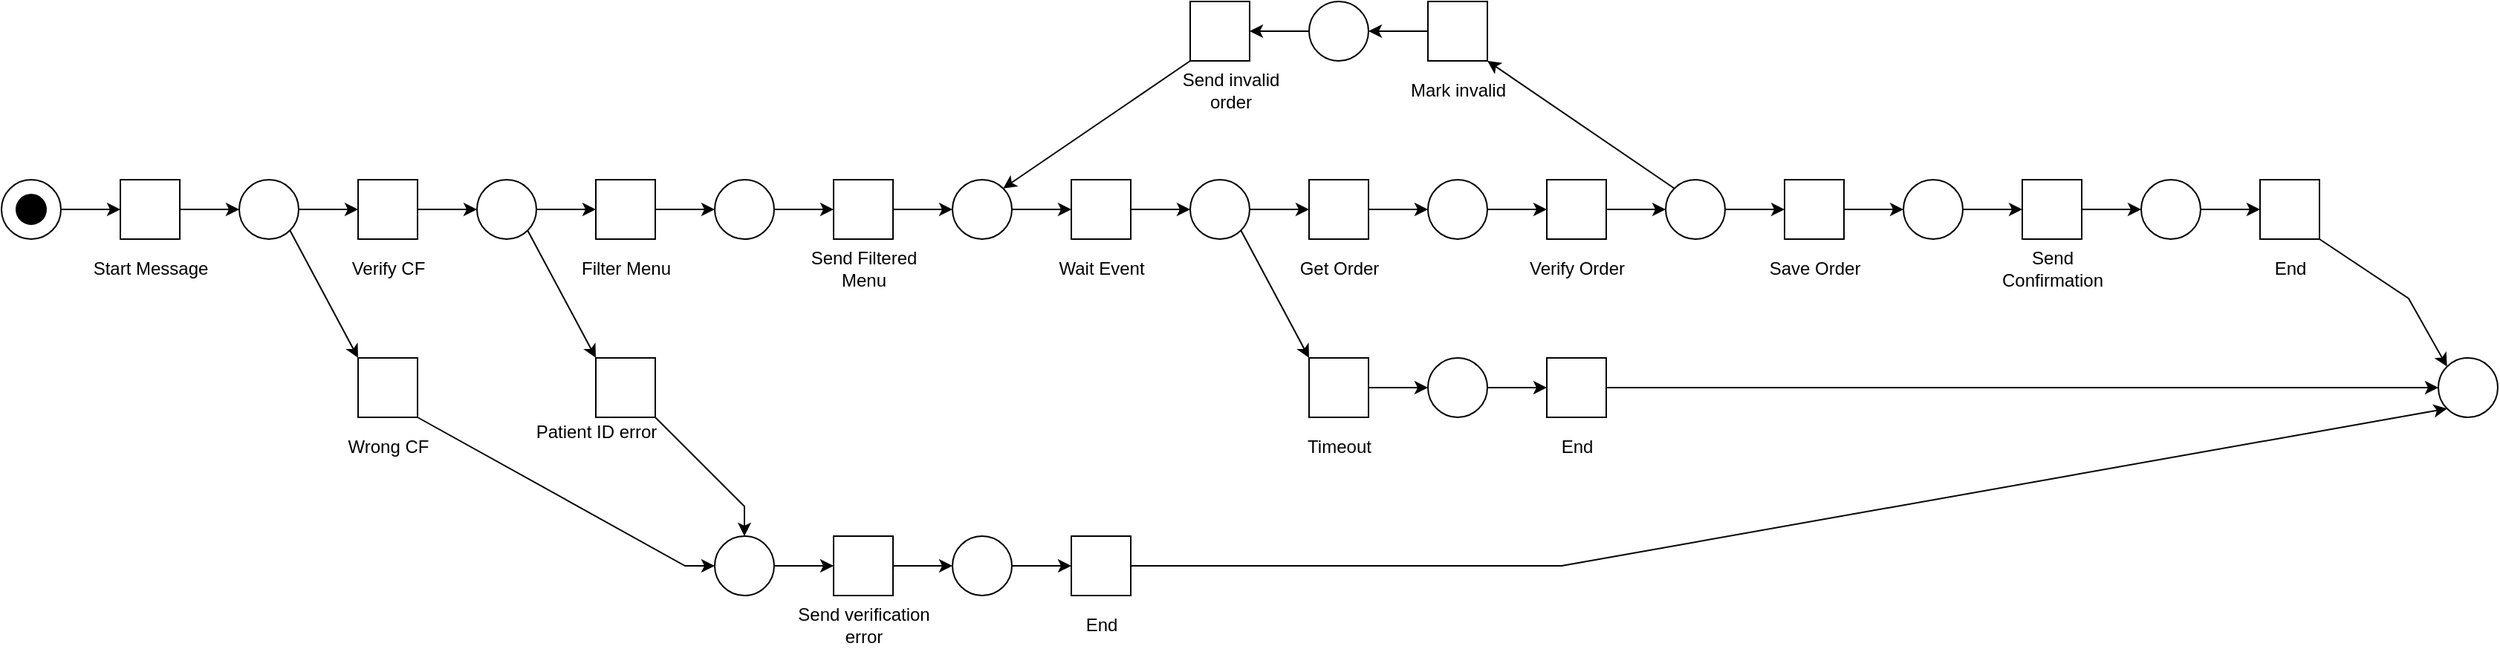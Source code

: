 <mxfile version="16.1.2" type="device"><diagram id="B5RMHxiZlskpBMsdsxZQ" name="Pagina-1"><mxGraphModel dx="1183" dy="750" grid="1" gridSize="10" guides="1" tooltips="1" connect="1" arrows="1" fold="1" page="1" pageScale="1" pageWidth="827" pageHeight="1169" math="0" shadow="0"><root><mxCell id="0"/><mxCell id="1" parent="0"/><mxCell id="bN8xos0T_rjMDBv10iaK-32" style="edgeStyle=orthogonalEdgeStyle;rounded=0;orthogonalLoop=1;jettySize=auto;html=1;exitX=1;exitY=0.5;exitDx=0;exitDy=0;entryX=0;entryY=0.5;entryDx=0;entryDy=0;" edge="1" parent="1" source="bN8xos0T_rjMDBv10iaK-1" target="bN8xos0T_rjMDBv10iaK-6"><mxGeometry relative="1" as="geometry"/></mxCell><mxCell id="bN8xos0T_rjMDBv10iaK-1" value="" style="whiteSpace=wrap;html=1;aspect=fixed;" vertex="1" parent="1"><mxGeometry x="120" y="160" width="40" height="40" as="geometry"/></mxCell><mxCell id="bN8xos0T_rjMDBv10iaK-3" style="edgeStyle=orthogonalEdgeStyle;rounded=0;orthogonalLoop=1;jettySize=auto;html=1;exitX=1;exitY=0.5;exitDx=0;exitDy=0;" edge="1" parent="1" source="bN8xos0T_rjMDBv10iaK-2" target="bN8xos0T_rjMDBv10iaK-1"><mxGeometry relative="1" as="geometry"/></mxCell><mxCell id="bN8xos0T_rjMDBv10iaK-2" value="" style="ellipse;whiteSpace=wrap;html=1;aspect=fixed;" vertex="1" parent="1"><mxGeometry x="40" y="160" width="40" height="40" as="geometry"/></mxCell><mxCell id="bN8xos0T_rjMDBv10iaK-33" style="edgeStyle=orthogonalEdgeStyle;rounded=0;orthogonalLoop=1;jettySize=auto;html=1;exitX=1;exitY=0.5;exitDx=0;exitDy=0;entryX=0;entryY=0.5;entryDx=0;entryDy=0;" edge="1" parent="1" source="bN8xos0T_rjMDBv10iaK-4" target="bN8xos0T_rjMDBv10iaK-9"><mxGeometry relative="1" as="geometry"/></mxCell><mxCell id="bN8xos0T_rjMDBv10iaK-4" value="" style="whiteSpace=wrap;html=1;aspect=fixed;" vertex="1" parent="1"><mxGeometry x="280" y="160" width="40" height="40" as="geometry"/></mxCell><mxCell id="bN8xos0T_rjMDBv10iaK-5" style="edgeStyle=orthogonalEdgeStyle;rounded=0;orthogonalLoop=1;jettySize=auto;html=1;exitX=1;exitY=0.5;exitDx=0;exitDy=0;" edge="1" parent="1" source="bN8xos0T_rjMDBv10iaK-6" target="bN8xos0T_rjMDBv10iaK-4"><mxGeometry relative="1" as="geometry"/></mxCell><mxCell id="bN8xos0T_rjMDBv10iaK-47" style="rounded=0;orthogonalLoop=1;jettySize=auto;html=1;exitX=1;exitY=1;exitDx=0;exitDy=0;entryX=0;entryY=0;entryDx=0;entryDy=0;" edge="1" parent="1" source="bN8xos0T_rjMDBv10iaK-6" target="bN8xos0T_rjMDBv10iaK-46"><mxGeometry relative="1" as="geometry"/></mxCell><mxCell id="bN8xos0T_rjMDBv10iaK-6" value="" style="ellipse;whiteSpace=wrap;html=1;aspect=fixed;" vertex="1" parent="1"><mxGeometry x="200" y="160" width="40" height="40" as="geometry"/></mxCell><mxCell id="bN8xos0T_rjMDBv10iaK-34" style="edgeStyle=orthogonalEdgeStyle;rounded=0;orthogonalLoop=1;jettySize=auto;html=1;exitX=1;exitY=0.5;exitDx=0;exitDy=0;entryX=0;entryY=0.5;entryDx=0;entryDy=0;" edge="1" parent="1" source="bN8xos0T_rjMDBv10iaK-7" target="bN8xos0T_rjMDBv10iaK-12"><mxGeometry relative="1" as="geometry"/></mxCell><mxCell id="bN8xos0T_rjMDBv10iaK-7" value="" style="whiteSpace=wrap;html=1;aspect=fixed;" vertex="1" parent="1"><mxGeometry x="440" y="160" width="40" height="40" as="geometry"/></mxCell><mxCell id="bN8xos0T_rjMDBv10iaK-8" style="edgeStyle=orthogonalEdgeStyle;rounded=0;orthogonalLoop=1;jettySize=auto;html=1;exitX=1;exitY=0.5;exitDx=0;exitDy=0;" edge="1" parent="1" source="bN8xos0T_rjMDBv10iaK-9" target="bN8xos0T_rjMDBv10iaK-7"><mxGeometry relative="1" as="geometry"/></mxCell><mxCell id="bN8xos0T_rjMDBv10iaK-9" value="" style="ellipse;whiteSpace=wrap;html=1;aspect=fixed;" vertex="1" parent="1"><mxGeometry x="360" y="160" width="40" height="40" as="geometry"/></mxCell><mxCell id="bN8xos0T_rjMDBv10iaK-35" style="edgeStyle=orthogonalEdgeStyle;rounded=0;orthogonalLoop=1;jettySize=auto;html=1;exitX=1;exitY=0.5;exitDx=0;exitDy=0;entryX=0;entryY=0.5;entryDx=0;entryDy=0;" edge="1" parent="1" source="bN8xos0T_rjMDBv10iaK-10" target="bN8xos0T_rjMDBv10iaK-15"><mxGeometry relative="1" as="geometry"/></mxCell><mxCell id="bN8xos0T_rjMDBv10iaK-10" value="" style="whiteSpace=wrap;html=1;aspect=fixed;" vertex="1" parent="1"><mxGeometry x="600" y="160" width="40" height="40" as="geometry"/></mxCell><mxCell id="bN8xos0T_rjMDBv10iaK-11" style="edgeStyle=orthogonalEdgeStyle;rounded=0;orthogonalLoop=1;jettySize=auto;html=1;exitX=1;exitY=0.5;exitDx=0;exitDy=0;" edge="1" parent="1" source="bN8xos0T_rjMDBv10iaK-12" target="bN8xos0T_rjMDBv10iaK-10"><mxGeometry relative="1" as="geometry"/></mxCell><mxCell id="bN8xos0T_rjMDBv10iaK-12" value="" style="ellipse;whiteSpace=wrap;html=1;aspect=fixed;" vertex="1" parent="1"><mxGeometry x="520" y="160" width="40" height="40" as="geometry"/></mxCell><mxCell id="bN8xos0T_rjMDBv10iaK-36" style="edgeStyle=orthogonalEdgeStyle;rounded=0;orthogonalLoop=1;jettySize=auto;html=1;exitX=1;exitY=0.5;exitDx=0;exitDy=0;entryX=0;entryY=0.5;entryDx=0;entryDy=0;" edge="1" parent="1" source="bN8xos0T_rjMDBv10iaK-13" target="bN8xos0T_rjMDBv10iaK-18"><mxGeometry relative="1" as="geometry"/></mxCell><mxCell id="bN8xos0T_rjMDBv10iaK-13" value="" style="whiteSpace=wrap;html=1;aspect=fixed;" vertex="1" parent="1"><mxGeometry x="760" y="160" width="40" height="40" as="geometry"/></mxCell><mxCell id="bN8xos0T_rjMDBv10iaK-14" style="edgeStyle=orthogonalEdgeStyle;rounded=0;orthogonalLoop=1;jettySize=auto;html=1;exitX=1;exitY=0.5;exitDx=0;exitDy=0;" edge="1" parent="1" source="bN8xos0T_rjMDBv10iaK-15" target="bN8xos0T_rjMDBv10iaK-13"><mxGeometry relative="1" as="geometry"/></mxCell><mxCell id="bN8xos0T_rjMDBv10iaK-15" value="" style="ellipse;whiteSpace=wrap;html=1;aspect=fixed;" vertex="1" parent="1"><mxGeometry x="680" y="160" width="40" height="40" as="geometry"/></mxCell><mxCell id="bN8xos0T_rjMDBv10iaK-37" style="edgeStyle=orthogonalEdgeStyle;rounded=0;orthogonalLoop=1;jettySize=auto;html=1;exitX=1;exitY=0.5;exitDx=0;exitDy=0;" edge="1" parent="1" source="bN8xos0T_rjMDBv10iaK-16" target="bN8xos0T_rjMDBv10iaK-21"><mxGeometry relative="1" as="geometry"/></mxCell><mxCell id="bN8xos0T_rjMDBv10iaK-16" value="" style="whiteSpace=wrap;html=1;aspect=fixed;" vertex="1" parent="1"><mxGeometry x="920" y="160" width="40" height="40" as="geometry"/></mxCell><mxCell id="bN8xos0T_rjMDBv10iaK-17" style="edgeStyle=orthogonalEdgeStyle;rounded=0;orthogonalLoop=1;jettySize=auto;html=1;exitX=1;exitY=0.5;exitDx=0;exitDy=0;" edge="1" parent="1" source="bN8xos0T_rjMDBv10iaK-18" target="bN8xos0T_rjMDBv10iaK-16"><mxGeometry relative="1" as="geometry"/></mxCell><mxCell id="bN8xos0T_rjMDBv10iaK-75" style="edgeStyle=none;rounded=0;orthogonalLoop=1;jettySize=auto;html=1;exitX=1;exitY=1;exitDx=0;exitDy=0;entryX=0;entryY=0;entryDx=0;entryDy=0;" edge="1" parent="1" source="bN8xos0T_rjMDBv10iaK-18" target="bN8xos0T_rjMDBv10iaK-74"><mxGeometry relative="1" as="geometry"/></mxCell><mxCell id="bN8xos0T_rjMDBv10iaK-18" value="" style="ellipse;whiteSpace=wrap;html=1;aspect=fixed;" vertex="1" parent="1"><mxGeometry x="840" y="160" width="40" height="40" as="geometry"/></mxCell><mxCell id="bN8xos0T_rjMDBv10iaK-38" style="edgeStyle=orthogonalEdgeStyle;rounded=0;orthogonalLoop=1;jettySize=auto;html=1;exitX=1;exitY=0.5;exitDx=0;exitDy=0;" edge="1" parent="1" source="bN8xos0T_rjMDBv10iaK-19" target="bN8xos0T_rjMDBv10iaK-24"><mxGeometry relative="1" as="geometry"/></mxCell><mxCell id="bN8xos0T_rjMDBv10iaK-19" value="" style="whiteSpace=wrap;html=1;aspect=fixed;" vertex="1" parent="1"><mxGeometry x="1080" y="160" width="40" height="40" as="geometry"/></mxCell><mxCell id="bN8xos0T_rjMDBv10iaK-20" style="edgeStyle=orthogonalEdgeStyle;rounded=0;orthogonalLoop=1;jettySize=auto;html=1;exitX=1;exitY=0.5;exitDx=0;exitDy=0;" edge="1" parent="1" source="bN8xos0T_rjMDBv10iaK-21" target="bN8xos0T_rjMDBv10iaK-19"><mxGeometry relative="1" as="geometry"/></mxCell><mxCell id="bN8xos0T_rjMDBv10iaK-21" value="" style="ellipse;whiteSpace=wrap;html=1;aspect=fixed;" vertex="1" parent="1"><mxGeometry x="1000" y="160" width="40" height="40" as="geometry"/></mxCell><mxCell id="bN8xos0T_rjMDBv10iaK-39" style="edgeStyle=orthogonalEdgeStyle;rounded=0;orthogonalLoop=1;jettySize=auto;html=1;exitX=1;exitY=0.5;exitDx=0;exitDy=0;entryX=0;entryY=0.5;entryDx=0;entryDy=0;" edge="1" parent="1" source="bN8xos0T_rjMDBv10iaK-22" target="bN8xos0T_rjMDBv10iaK-27"><mxGeometry relative="1" as="geometry"/></mxCell><mxCell id="bN8xos0T_rjMDBv10iaK-22" value="" style="whiteSpace=wrap;html=1;aspect=fixed;" vertex="1" parent="1"><mxGeometry x="1240" y="160" width="40" height="40" as="geometry"/></mxCell><mxCell id="bN8xos0T_rjMDBv10iaK-23" style="edgeStyle=orthogonalEdgeStyle;rounded=0;orthogonalLoop=1;jettySize=auto;html=1;exitX=1;exitY=0.5;exitDx=0;exitDy=0;" edge="1" parent="1" source="bN8xos0T_rjMDBv10iaK-24" target="bN8xos0T_rjMDBv10iaK-22"><mxGeometry relative="1" as="geometry"/></mxCell><mxCell id="bN8xos0T_rjMDBv10iaK-94" style="edgeStyle=none;rounded=0;orthogonalLoop=1;jettySize=auto;html=1;exitX=0;exitY=0;exitDx=0;exitDy=0;entryX=1;entryY=1;entryDx=0;entryDy=0;" edge="1" parent="1" source="bN8xos0T_rjMDBv10iaK-24" target="bN8xos0T_rjMDBv10iaK-89"><mxGeometry relative="1" as="geometry"/></mxCell><mxCell id="bN8xos0T_rjMDBv10iaK-24" value="" style="ellipse;whiteSpace=wrap;html=1;aspect=fixed;" vertex="1" parent="1"><mxGeometry x="1160" y="160" width="40" height="40" as="geometry"/></mxCell><mxCell id="bN8xos0T_rjMDBv10iaK-40" style="edgeStyle=orthogonalEdgeStyle;rounded=0;orthogonalLoop=1;jettySize=auto;html=1;exitX=1;exitY=0.5;exitDx=0;exitDy=0;entryX=0;entryY=0.5;entryDx=0;entryDy=0;" edge="1" parent="1" source="bN8xos0T_rjMDBv10iaK-25" target="bN8xos0T_rjMDBv10iaK-30"><mxGeometry relative="1" as="geometry"/></mxCell><mxCell id="bN8xos0T_rjMDBv10iaK-25" value="" style="whiteSpace=wrap;html=1;aspect=fixed;" vertex="1" parent="1"><mxGeometry x="1400" y="160" width="40" height="40" as="geometry"/></mxCell><mxCell id="bN8xos0T_rjMDBv10iaK-26" style="edgeStyle=orthogonalEdgeStyle;rounded=0;orthogonalLoop=1;jettySize=auto;html=1;exitX=1;exitY=0.5;exitDx=0;exitDy=0;" edge="1" parent="1" source="bN8xos0T_rjMDBv10iaK-27" target="bN8xos0T_rjMDBv10iaK-25"><mxGeometry relative="1" as="geometry"/></mxCell><mxCell id="bN8xos0T_rjMDBv10iaK-27" value="" style="ellipse;whiteSpace=wrap;html=1;aspect=fixed;" vertex="1" parent="1"><mxGeometry x="1320" y="160" width="40" height="40" as="geometry"/></mxCell><mxCell id="bN8xos0T_rjMDBv10iaK-97" style="edgeStyle=none;rounded=0;orthogonalLoop=1;jettySize=auto;html=1;exitX=1;exitY=1;exitDx=0;exitDy=0;entryX=0;entryY=0;entryDx=0;entryDy=0;" edge="1" parent="1" source="bN8xos0T_rjMDBv10iaK-28" target="bN8xos0T_rjMDBv10iaK-31"><mxGeometry relative="1" as="geometry"><Array as="points"><mxPoint x="1660" y="240"/></Array></mxGeometry></mxCell><mxCell id="bN8xos0T_rjMDBv10iaK-28" value="" style="whiteSpace=wrap;html=1;aspect=fixed;" vertex="1" parent="1"><mxGeometry x="1560" y="160" width="40" height="40" as="geometry"/></mxCell><mxCell id="bN8xos0T_rjMDBv10iaK-29" style="edgeStyle=orthogonalEdgeStyle;rounded=0;orthogonalLoop=1;jettySize=auto;html=1;exitX=1;exitY=0.5;exitDx=0;exitDy=0;" edge="1" parent="1" source="bN8xos0T_rjMDBv10iaK-30" target="bN8xos0T_rjMDBv10iaK-28"><mxGeometry relative="1" as="geometry"/></mxCell><mxCell id="bN8xos0T_rjMDBv10iaK-30" value="" style="ellipse;whiteSpace=wrap;html=1;aspect=fixed;" vertex="1" parent="1"><mxGeometry x="1480" y="160" width="40" height="40" as="geometry"/></mxCell><mxCell id="bN8xos0T_rjMDBv10iaK-31" value="" style="ellipse;whiteSpace=wrap;html=1;aspect=fixed;" vertex="1" parent="1"><mxGeometry x="1680" y="280" width="40" height="40" as="geometry"/></mxCell><mxCell id="bN8xos0T_rjMDBv10iaK-42" value="" style="ellipse;whiteSpace=wrap;html=1;aspect=fixed;fillColor=#000000;" vertex="1" parent="1"><mxGeometry x="50" y="170" width="20" height="20" as="geometry"/></mxCell><mxCell id="bN8xos0T_rjMDBv10iaK-44" value="Start Message" style="text;html=1;align=center;verticalAlign=middle;resizable=0;points=[];autosize=1;strokeColor=none;fillColor=none;" vertex="1" parent="1"><mxGeometry x="95" y="210" width="90" height="20" as="geometry"/></mxCell><mxCell id="bN8xos0T_rjMDBv10iaK-45" value="Verify CF" style="text;html=1;align=center;verticalAlign=middle;resizable=0;points=[];autosize=1;strokeColor=none;fillColor=none;" vertex="1" parent="1"><mxGeometry x="270" y="210" width="60" height="20" as="geometry"/></mxCell><mxCell id="bN8xos0T_rjMDBv10iaK-62" style="edgeStyle=none;rounded=0;orthogonalLoop=1;jettySize=auto;html=1;exitX=1;exitY=1;exitDx=0;exitDy=0;entryX=0;entryY=0.5;entryDx=0;entryDy=0;" edge="1" parent="1" source="bN8xos0T_rjMDBv10iaK-46" target="bN8xos0T_rjMDBv10iaK-60"><mxGeometry relative="1" as="geometry"><Array as="points"><mxPoint x="500" y="420"/></Array></mxGeometry></mxCell><mxCell id="bN8xos0T_rjMDBv10iaK-46" value="" style="whiteSpace=wrap;html=1;aspect=fixed;" vertex="1" parent="1"><mxGeometry x="280" y="280" width="40" height="40" as="geometry"/></mxCell><mxCell id="bN8xos0T_rjMDBv10iaK-61" style="edgeStyle=none;rounded=0;orthogonalLoop=1;jettySize=auto;html=1;exitX=1;exitY=1;exitDx=0;exitDy=0;entryX=0.5;entryY=0;entryDx=0;entryDy=0;" edge="1" parent="1" source="bN8xos0T_rjMDBv10iaK-48" target="bN8xos0T_rjMDBv10iaK-60"><mxGeometry relative="1" as="geometry"><Array as="points"><mxPoint x="540" y="380"/></Array></mxGeometry></mxCell><mxCell id="bN8xos0T_rjMDBv10iaK-48" value="" style="whiteSpace=wrap;html=1;aspect=fixed;" vertex="1" parent="1"><mxGeometry x="440" y="280" width="40" height="40" as="geometry"/></mxCell><mxCell id="bN8xos0T_rjMDBv10iaK-49" style="rounded=0;orthogonalLoop=1;jettySize=auto;html=1;entryX=0;entryY=0;entryDx=0;entryDy=0;" edge="1" parent="1" target="bN8xos0T_rjMDBv10iaK-48"><mxGeometry relative="1" as="geometry"><mxPoint x="394" y="194" as="sourcePoint"/><mxPoint x="440" y="280" as="targetPoint"/></mxGeometry></mxCell><mxCell id="bN8xos0T_rjMDBv10iaK-50" value="Filter Menu" style="text;html=1;align=center;verticalAlign=middle;resizable=0;points=[];autosize=1;strokeColor=none;fillColor=none;" vertex="1" parent="1"><mxGeometry x="420" y="210" width="80" height="20" as="geometry"/></mxCell><mxCell id="bN8xos0T_rjMDBv10iaK-51" value="Wrong CF" style="text;html=1;align=center;verticalAlign=middle;resizable=0;points=[];autosize=1;strokeColor=none;fillColor=none;" vertex="1" parent="1"><mxGeometry x="265" y="330" width="70" height="20" as="geometry"/></mxCell><mxCell id="bN8xos0T_rjMDBv10iaK-52" value="Patient ID error" style="text;html=1;align=center;verticalAlign=middle;resizable=0;points=[];autosize=1;strokeColor=none;fillColor=none;" vertex="1" parent="1"><mxGeometry x="390" y="320" width="100" height="20" as="geometry"/></mxCell><mxCell id="bN8xos0T_rjMDBv10iaK-53" value="Send Filtered&lt;br&gt;Menu" style="text;html=1;align=center;verticalAlign=middle;resizable=0;points=[];autosize=1;strokeColor=none;fillColor=none;" vertex="1" parent="1"><mxGeometry x="575" y="205" width="90" height="30" as="geometry"/></mxCell><mxCell id="bN8xos0T_rjMDBv10iaK-54" value="Wait Event" style="text;html=1;align=center;verticalAlign=middle;resizable=0;points=[];autosize=1;strokeColor=none;fillColor=none;" vertex="1" parent="1"><mxGeometry x="745" y="210" width="70" height="20" as="geometry"/></mxCell><mxCell id="bN8xos0T_rjMDBv10iaK-55" value="Get Order" style="text;html=1;align=center;verticalAlign=middle;resizable=0;points=[];autosize=1;strokeColor=none;fillColor=none;" vertex="1" parent="1"><mxGeometry x="905" y="210" width="70" height="20" as="geometry"/></mxCell><mxCell id="bN8xos0T_rjMDBv10iaK-56" value="Verify Order" style="text;html=1;align=center;verticalAlign=middle;resizable=0;points=[];autosize=1;strokeColor=none;fillColor=none;" vertex="1" parent="1"><mxGeometry x="1060" y="210" width="80" height="20" as="geometry"/></mxCell><mxCell id="bN8xos0T_rjMDBv10iaK-57" value="Save Order" style="text;html=1;align=center;verticalAlign=middle;resizable=0;points=[];autosize=1;strokeColor=none;fillColor=none;" vertex="1" parent="1"><mxGeometry x="1220" y="210" width="80" height="20" as="geometry"/></mxCell><mxCell id="bN8xos0T_rjMDBv10iaK-58" value="Send&lt;br&gt;Confirmation" style="text;html=1;align=center;verticalAlign=middle;resizable=0;points=[];autosize=1;strokeColor=none;fillColor=none;" vertex="1" parent="1"><mxGeometry x="1380" y="205" width="80" height="30" as="geometry"/></mxCell><mxCell id="bN8xos0T_rjMDBv10iaK-59" value="End" style="text;html=1;align=center;verticalAlign=middle;resizable=0;points=[];autosize=1;strokeColor=none;fillColor=none;" vertex="1" parent="1"><mxGeometry x="1560" y="210" width="40" height="20" as="geometry"/></mxCell><mxCell id="bN8xos0T_rjMDBv10iaK-67" style="edgeStyle=none;rounded=0;orthogonalLoop=1;jettySize=auto;html=1;exitX=1;exitY=0.5;exitDx=0;exitDy=0;entryX=0;entryY=0.5;entryDx=0;entryDy=0;" edge="1" parent="1" source="bN8xos0T_rjMDBv10iaK-60" target="bN8xos0T_rjMDBv10iaK-65"><mxGeometry relative="1" as="geometry"/></mxCell><mxCell id="bN8xos0T_rjMDBv10iaK-60" value="" style="ellipse;whiteSpace=wrap;html=1;aspect=fixed;" vertex="1" parent="1"><mxGeometry x="520" y="400" width="40" height="40" as="geometry"/></mxCell><mxCell id="bN8xos0T_rjMDBv10iaK-68" style="edgeStyle=none;rounded=0;orthogonalLoop=1;jettySize=auto;html=1;exitX=1;exitY=0.5;exitDx=0;exitDy=0;entryX=0;entryY=0.5;entryDx=0;entryDy=0;" edge="1" parent="1" source="bN8xos0T_rjMDBv10iaK-65" target="bN8xos0T_rjMDBv10iaK-66"><mxGeometry relative="1" as="geometry"/></mxCell><mxCell id="bN8xos0T_rjMDBv10iaK-65" value="" style="whiteSpace=wrap;html=1;aspect=fixed;" vertex="1" parent="1"><mxGeometry x="600" y="400" width="40" height="40" as="geometry"/></mxCell><mxCell id="bN8xos0T_rjMDBv10iaK-73" style="edgeStyle=none;rounded=0;orthogonalLoop=1;jettySize=auto;html=1;exitX=1;exitY=0.5;exitDx=0;exitDy=0;entryX=0;entryY=0.5;entryDx=0;entryDy=0;" edge="1" parent="1" source="bN8xos0T_rjMDBv10iaK-66" target="bN8xos0T_rjMDBv10iaK-72"><mxGeometry relative="1" as="geometry"/></mxCell><mxCell id="bN8xos0T_rjMDBv10iaK-66" value="" style="ellipse;whiteSpace=wrap;html=1;aspect=fixed;" vertex="1" parent="1"><mxGeometry x="680" y="400" width="40" height="40" as="geometry"/></mxCell><mxCell id="bN8xos0T_rjMDBv10iaK-95" style="edgeStyle=none;rounded=0;orthogonalLoop=1;jettySize=auto;html=1;exitX=1;exitY=0.5;exitDx=0;exitDy=0;entryX=0;entryY=1;entryDx=0;entryDy=0;" edge="1" parent="1" source="bN8xos0T_rjMDBv10iaK-72" target="bN8xos0T_rjMDBv10iaK-31"><mxGeometry relative="1" as="geometry"><Array as="points"><mxPoint x="1090" y="420"/></Array></mxGeometry></mxCell><mxCell id="bN8xos0T_rjMDBv10iaK-72" value="" style="whiteSpace=wrap;html=1;aspect=fixed;" vertex="1" parent="1"><mxGeometry x="760" y="400" width="40" height="40" as="geometry"/></mxCell><mxCell id="bN8xos0T_rjMDBv10iaK-83" style="edgeStyle=none;rounded=0;orthogonalLoop=1;jettySize=auto;html=1;exitX=1;exitY=0.5;exitDx=0;exitDy=0;entryX=0;entryY=0.5;entryDx=0;entryDy=0;" edge="1" parent="1" source="bN8xos0T_rjMDBv10iaK-74" target="bN8xos0T_rjMDBv10iaK-80"><mxGeometry relative="1" as="geometry"/></mxCell><mxCell id="bN8xos0T_rjMDBv10iaK-74" value="" style="whiteSpace=wrap;html=1;aspect=fixed;" vertex="1" parent="1"><mxGeometry x="920" y="280" width="40" height="40" as="geometry"/></mxCell><mxCell id="bN8xos0T_rjMDBv10iaK-76" value="Timeout" style="text;html=1;align=center;verticalAlign=middle;resizable=0;points=[];autosize=1;strokeColor=none;fillColor=none;" vertex="1" parent="1"><mxGeometry x="910" y="330" width="60" height="20" as="geometry"/></mxCell><mxCell id="bN8xos0T_rjMDBv10iaK-77" value="Send verification&lt;br&gt;error" style="text;html=1;align=center;verticalAlign=middle;resizable=0;points=[];autosize=1;strokeColor=none;fillColor=none;" vertex="1" parent="1"><mxGeometry x="570" y="445" width="100" height="30" as="geometry"/></mxCell><mxCell id="bN8xos0T_rjMDBv10iaK-78" value="End" style="text;html=1;align=center;verticalAlign=middle;resizable=0;points=[];autosize=1;strokeColor=none;fillColor=none;" vertex="1" parent="1"><mxGeometry x="760" y="450" width="40" height="20" as="geometry"/></mxCell><mxCell id="bN8xos0T_rjMDBv10iaK-79" style="edgeStyle=none;rounded=0;orthogonalLoop=1;jettySize=auto;html=1;exitX=1;exitY=0.5;exitDx=0;exitDy=0;entryX=0;entryY=0.5;entryDx=0;entryDy=0;" edge="1" parent="1" source="bN8xos0T_rjMDBv10iaK-80" target="bN8xos0T_rjMDBv10iaK-81"><mxGeometry relative="1" as="geometry"/></mxCell><mxCell id="bN8xos0T_rjMDBv10iaK-80" value="" style="ellipse;whiteSpace=wrap;html=1;aspect=fixed;" vertex="1" parent="1"><mxGeometry x="1000" y="280" width="40" height="40" as="geometry"/></mxCell><mxCell id="bN8xos0T_rjMDBv10iaK-96" style="edgeStyle=none;rounded=0;orthogonalLoop=1;jettySize=auto;html=1;exitX=1;exitY=0.5;exitDx=0;exitDy=0;entryX=0;entryY=0.5;entryDx=0;entryDy=0;" edge="1" parent="1" source="bN8xos0T_rjMDBv10iaK-81" target="bN8xos0T_rjMDBv10iaK-31"><mxGeometry relative="1" as="geometry"><mxPoint x="1680" y="260" as="targetPoint"/></mxGeometry></mxCell><mxCell id="bN8xos0T_rjMDBv10iaK-81" value="" style="whiteSpace=wrap;html=1;aspect=fixed;" vertex="1" parent="1"><mxGeometry x="1080" y="280" width="40" height="40" as="geometry"/></mxCell><mxCell id="bN8xos0T_rjMDBv10iaK-82" value="End" style="text;html=1;align=center;verticalAlign=middle;resizable=0;points=[];autosize=1;strokeColor=none;fillColor=none;" vertex="1" parent="1"><mxGeometry x="1080" y="330" width="40" height="20" as="geometry"/></mxCell><mxCell id="bN8xos0T_rjMDBv10iaK-93" style="edgeStyle=none;rounded=0;orthogonalLoop=1;jettySize=auto;html=1;exitX=0;exitY=1;exitDx=0;exitDy=0;entryX=1;entryY=0;entryDx=0;entryDy=0;" edge="1" parent="1" source="bN8xos0T_rjMDBv10iaK-85" target="bN8xos0T_rjMDBv10iaK-15"><mxGeometry relative="1" as="geometry"/></mxCell><mxCell id="bN8xos0T_rjMDBv10iaK-85" value="" style="whiteSpace=wrap;html=1;aspect=fixed;" vertex="1" parent="1"><mxGeometry x="840" y="40" width="40" height="40" as="geometry"/></mxCell><mxCell id="bN8xos0T_rjMDBv10iaK-86" value="Send invalid&lt;br&gt;order" style="text;html=1;align=center;verticalAlign=middle;resizable=0;points=[];autosize=1;strokeColor=none;fillColor=none;" vertex="1" parent="1"><mxGeometry x="827" y="85" width="80" height="30" as="geometry"/></mxCell><mxCell id="bN8xos0T_rjMDBv10iaK-92" style="edgeStyle=none;rounded=0;orthogonalLoop=1;jettySize=auto;html=1;exitX=0;exitY=0.5;exitDx=0;exitDy=0;entryX=1;entryY=0.5;entryDx=0;entryDy=0;" edge="1" parent="1" source="bN8xos0T_rjMDBv10iaK-88" target="bN8xos0T_rjMDBv10iaK-85"><mxGeometry relative="1" as="geometry"/></mxCell><mxCell id="bN8xos0T_rjMDBv10iaK-88" value="" style="ellipse;whiteSpace=wrap;html=1;aspect=fixed;" vertex="1" parent="1"><mxGeometry x="920" y="40" width="40" height="40" as="geometry"/></mxCell><mxCell id="bN8xos0T_rjMDBv10iaK-91" style="edgeStyle=none;rounded=0;orthogonalLoop=1;jettySize=auto;html=1;exitX=0;exitY=0.5;exitDx=0;exitDy=0;entryX=1;entryY=0.5;entryDx=0;entryDy=0;" edge="1" parent="1" source="bN8xos0T_rjMDBv10iaK-89" target="bN8xos0T_rjMDBv10iaK-88"><mxGeometry relative="1" as="geometry"/></mxCell><mxCell id="bN8xos0T_rjMDBv10iaK-89" value="" style="whiteSpace=wrap;html=1;aspect=fixed;" vertex="1" parent="1"><mxGeometry x="1000" y="40" width="40" height="40" as="geometry"/></mxCell><mxCell id="bN8xos0T_rjMDBv10iaK-90" value="Mark invalid" style="text;html=1;align=center;verticalAlign=middle;resizable=0;points=[];autosize=1;strokeColor=none;fillColor=none;" vertex="1" parent="1"><mxGeometry x="980" y="90" width="80" height="20" as="geometry"/></mxCell></root></mxGraphModel></diagram></mxfile>